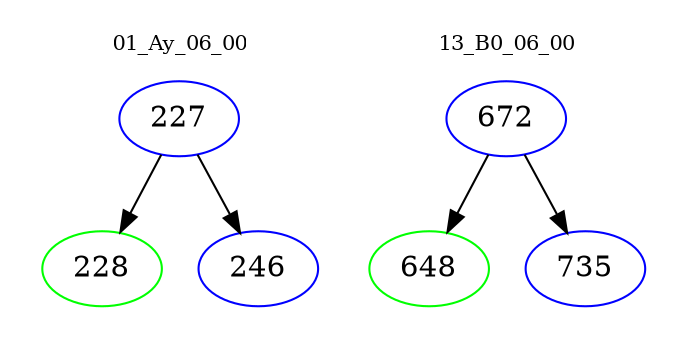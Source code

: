 digraph{
subgraph cluster_0 {
color = white
label = "01_Ay_06_00";
fontsize=10;
T0_227 [label="227", color="blue"]
T0_227 -> T0_228 [color="black"]
T0_228 [label="228", color="green"]
T0_227 -> T0_246 [color="black"]
T0_246 [label="246", color="blue"]
}
subgraph cluster_1 {
color = white
label = "13_B0_06_00";
fontsize=10;
T1_672 [label="672", color="blue"]
T1_672 -> T1_648 [color="black"]
T1_648 [label="648", color="green"]
T1_672 -> T1_735 [color="black"]
T1_735 [label="735", color="blue"]
}
}

